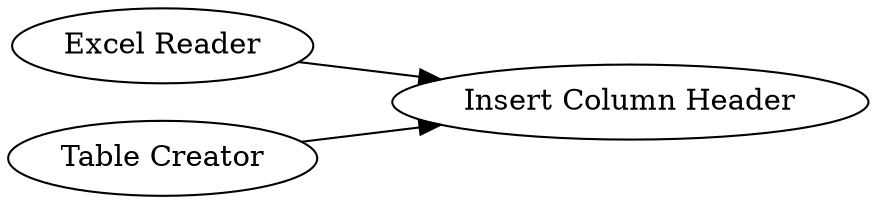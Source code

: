 digraph {
	1 -> 177
	179 -> 177
	1 [label="Excel Reader"]
	179 [label="Table Creator"]
	177 [label="Insert Column Header"]
	rankdir=LR
}
